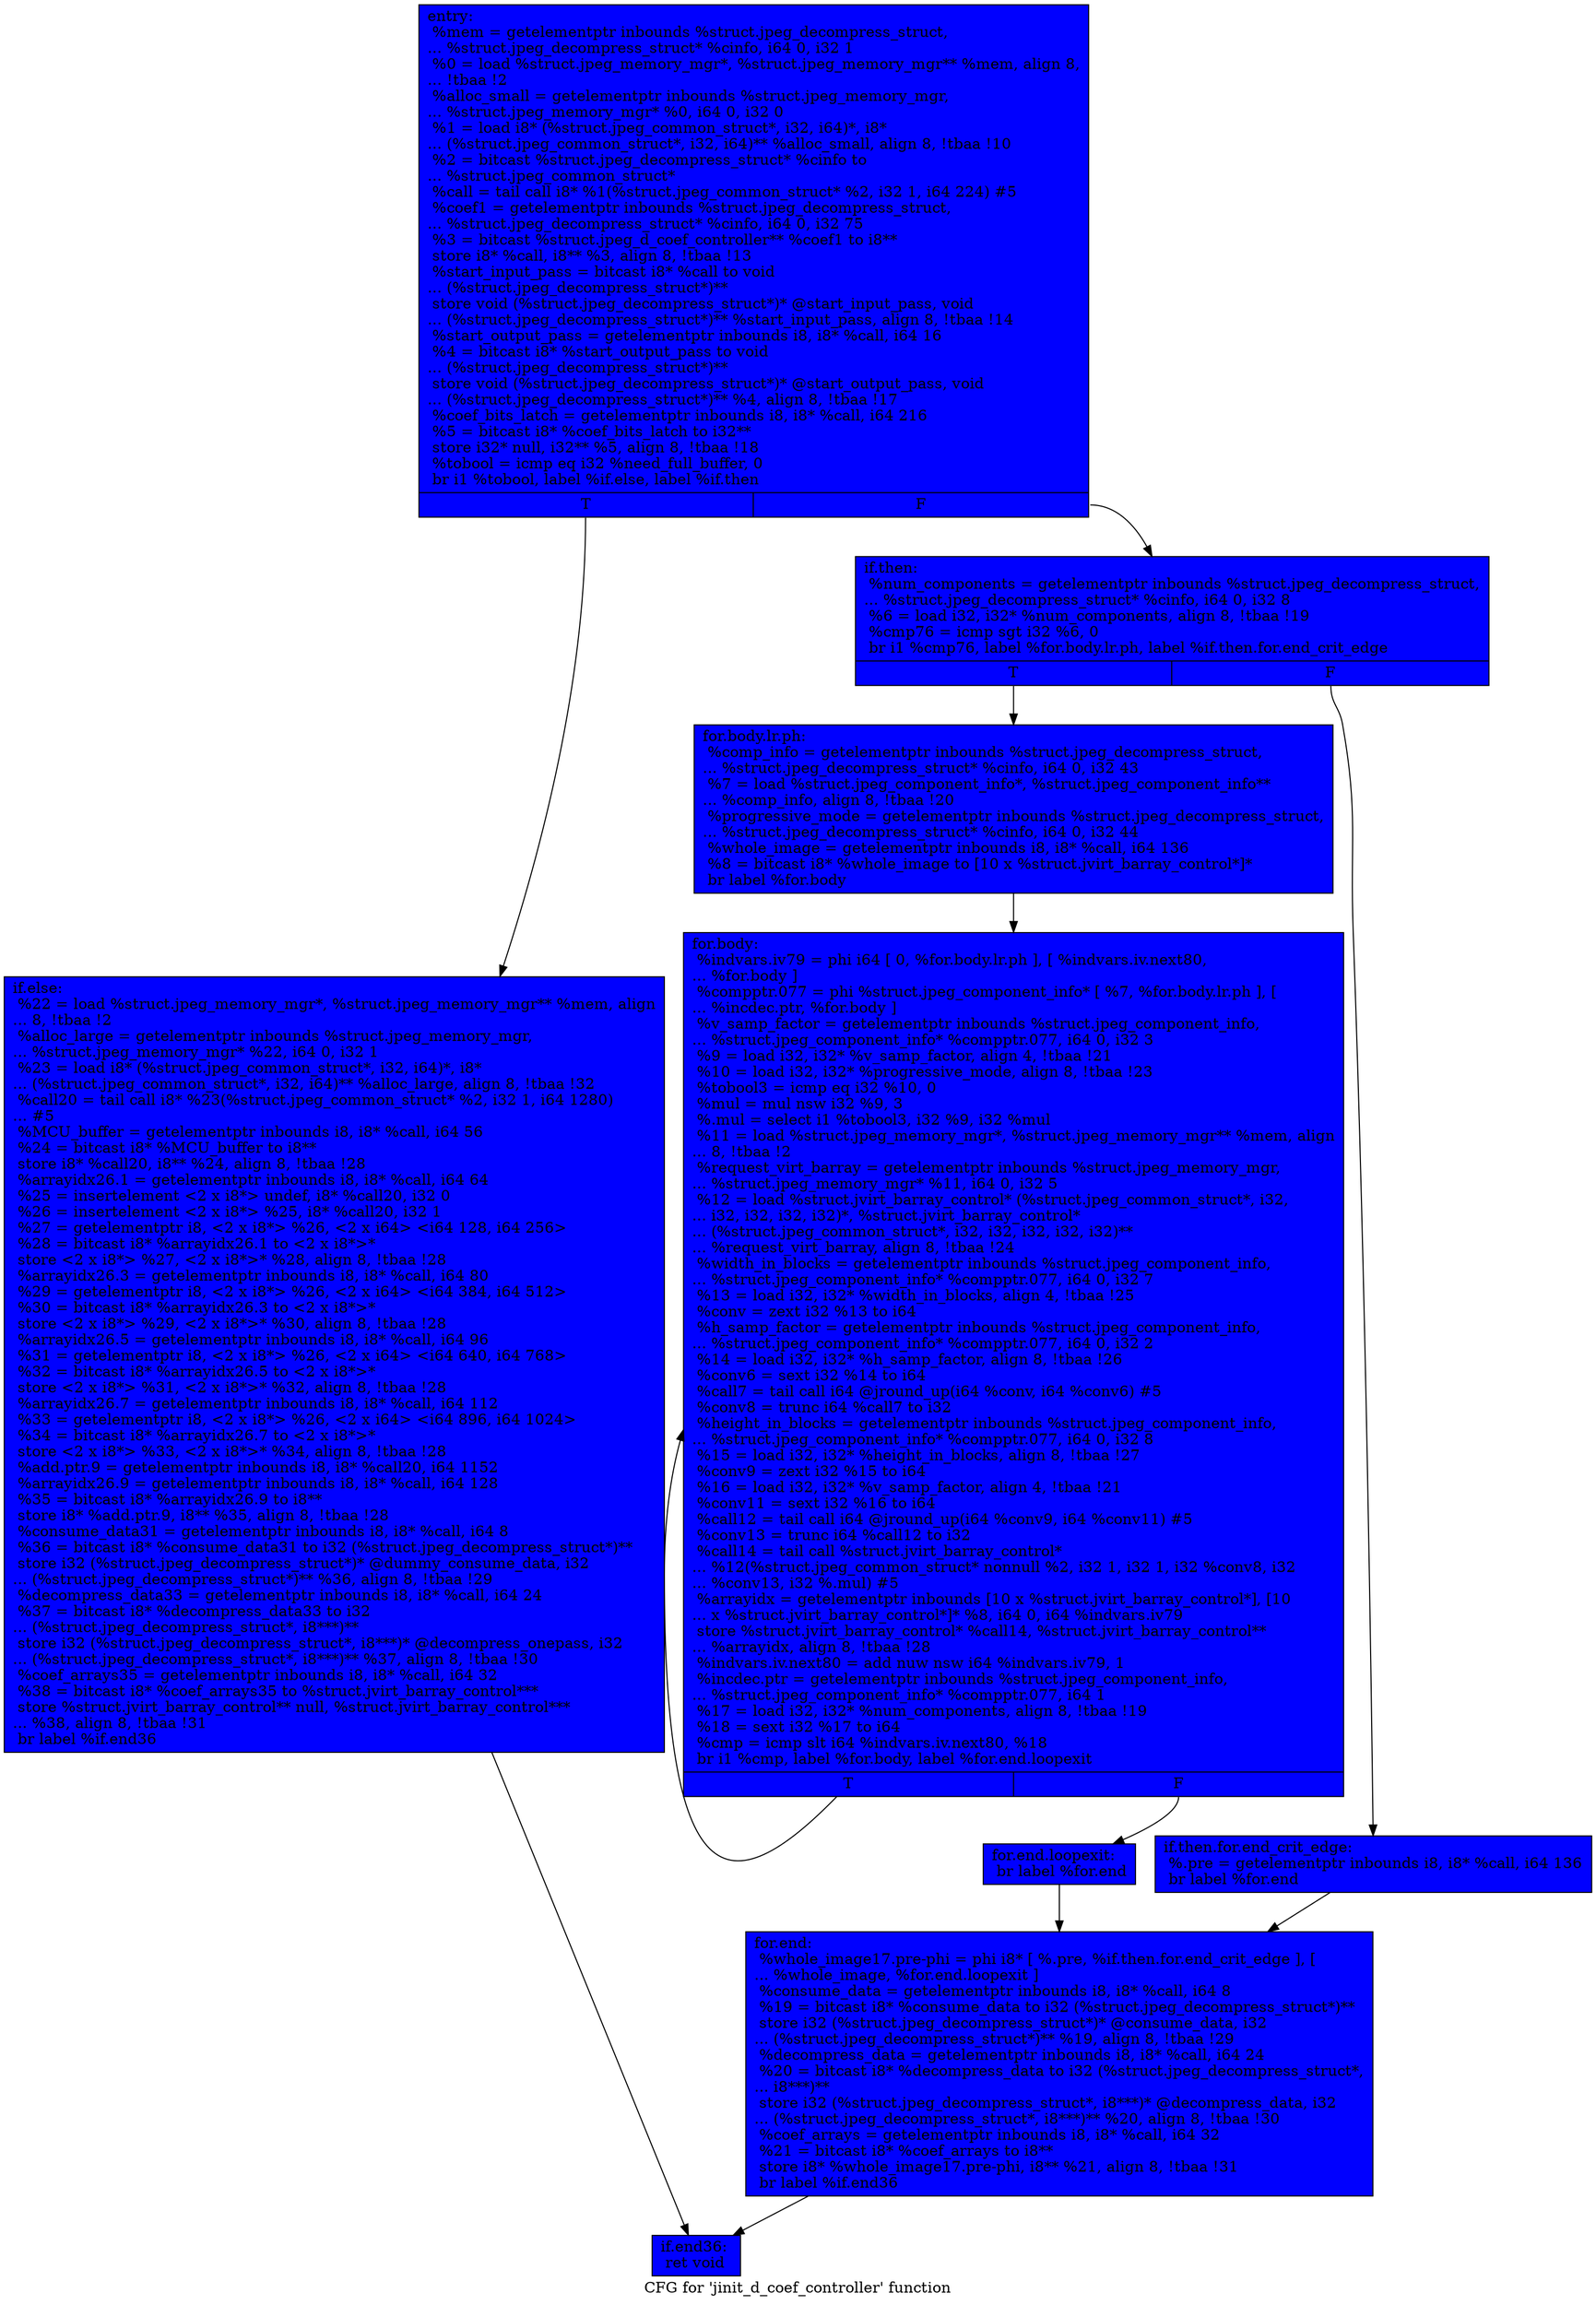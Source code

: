 digraph "CFG for 'jinit_d_coef_controller' function" {
	label="CFG for 'jinit_d_coef_controller' function";

	Node0x583e5e0 [shape=record, style = filled, fillcolor = blue, label="{entry:\l  %mem = getelementptr inbounds %struct.jpeg_decompress_struct,\l... %struct.jpeg_decompress_struct* %cinfo, i64 0, i32 1\l  %0 = load %struct.jpeg_memory_mgr*, %struct.jpeg_memory_mgr** %mem, align 8,\l... !tbaa !2\l  %alloc_small = getelementptr inbounds %struct.jpeg_memory_mgr,\l... %struct.jpeg_memory_mgr* %0, i64 0, i32 0\l  %1 = load i8* (%struct.jpeg_common_struct*, i32, i64)*, i8*\l... (%struct.jpeg_common_struct*, i32, i64)** %alloc_small, align 8, !tbaa !10\l  %2 = bitcast %struct.jpeg_decompress_struct* %cinfo to\l... %struct.jpeg_common_struct*\l  %call = tail call i8* %1(%struct.jpeg_common_struct* %2, i32 1, i64 224) #5\l  %coef1 = getelementptr inbounds %struct.jpeg_decompress_struct,\l... %struct.jpeg_decompress_struct* %cinfo, i64 0, i32 75\l  %3 = bitcast %struct.jpeg_d_coef_controller** %coef1 to i8**\l  store i8* %call, i8** %3, align 8, !tbaa !13\l  %start_input_pass = bitcast i8* %call to void\l... (%struct.jpeg_decompress_struct*)**\l  store void (%struct.jpeg_decompress_struct*)* @start_input_pass, void\l... (%struct.jpeg_decompress_struct*)** %start_input_pass, align 8, !tbaa !14\l  %start_output_pass = getelementptr inbounds i8, i8* %call, i64 16\l  %4 = bitcast i8* %start_output_pass to void\l... (%struct.jpeg_decompress_struct*)**\l  store void (%struct.jpeg_decompress_struct*)* @start_output_pass, void\l... (%struct.jpeg_decompress_struct*)** %4, align 8, !tbaa !17\l  %coef_bits_latch = getelementptr inbounds i8, i8* %call, i64 216\l  %5 = bitcast i8* %coef_bits_latch to i32**\l  store i32* null, i32** %5, align 8, !tbaa !18\l  %tobool = icmp eq i32 %need_full_buffer, 0\l  br i1 %tobool, label %if.else, label %if.then\l|{<s0>T|<s1>F}}"];
	Node0x583e5e0:s0 -> Node0x5841780;
	Node0x583e5e0:s1 -> Node0x5841850;
	Node0x5841850 [shape=record, style = filled, fillcolor = blue, label="{if.then:                                          \l  %num_components = getelementptr inbounds %struct.jpeg_decompress_struct,\l... %struct.jpeg_decompress_struct* %cinfo, i64 0, i32 8\l  %6 = load i32, i32* %num_components, align 8, !tbaa !19\l  %cmp76 = icmp sgt i32 %6, 0\l  br i1 %cmp76, label %for.body.lr.ph, label %if.then.for.end_crit_edge\l|{<s0>T|<s1>F}}"];
	Node0x5841850:s0 -> Node0x5841d20;
	Node0x5841850:s1 -> Node0x5841e00;
	Node0x5841e00 [shape=record, style = filled, fillcolor = blue, label="{if.then.for.end_crit_edge:                        \l  %.pre = getelementptr inbounds i8, i8* %call, i64 136\l  br label %for.end\l}"];
	Node0x5841e00 -> Node0x58420a0;
	Node0x5841d20 [shape=record, style = filled, fillcolor = blue, label="{for.body.lr.ph:                                   \l  %comp_info = getelementptr inbounds %struct.jpeg_decompress_struct,\l... %struct.jpeg_decompress_struct* %cinfo, i64 0, i32 43\l  %7 = load %struct.jpeg_component_info*, %struct.jpeg_component_info**\l... %comp_info, align 8, !tbaa !20\l  %progressive_mode = getelementptr inbounds %struct.jpeg_decompress_struct,\l... %struct.jpeg_decompress_struct* %cinfo, i64 0, i32 44\l  %whole_image = getelementptr inbounds i8, i8* %call, i64 136\l  %8 = bitcast i8* %whole_image to [10 x %struct.jvirt_barray_control*]*\l  br label %for.body\l}"];
	Node0x5841d20 -> Node0x5840c20;
	Node0x5840c20 [shape=record, style = filled, fillcolor = blue, label="{for.body:                                         \l  %indvars.iv79 = phi i64 [ 0, %for.body.lr.ph ], [ %indvars.iv.next80,\l... %for.body ]\l  %compptr.077 = phi %struct.jpeg_component_info* [ %7, %for.body.lr.ph ], [\l... %incdec.ptr, %for.body ]\l  %v_samp_factor = getelementptr inbounds %struct.jpeg_component_info,\l... %struct.jpeg_component_info* %compptr.077, i64 0, i32 3\l  %9 = load i32, i32* %v_samp_factor, align 4, !tbaa !21\l  %10 = load i32, i32* %progressive_mode, align 8, !tbaa !23\l  %tobool3 = icmp eq i32 %10, 0\l  %mul = mul nsw i32 %9, 3\l  %.mul = select i1 %tobool3, i32 %9, i32 %mul\l  %11 = load %struct.jpeg_memory_mgr*, %struct.jpeg_memory_mgr** %mem, align\l... 8, !tbaa !2\l  %request_virt_barray = getelementptr inbounds %struct.jpeg_memory_mgr,\l... %struct.jpeg_memory_mgr* %11, i64 0, i32 5\l  %12 = load %struct.jvirt_barray_control* (%struct.jpeg_common_struct*, i32,\l... i32, i32, i32, i32)*, %struct.jvirt_barray_control*\l... (%struct.jpeg_common_struct*, i32, i32, i32, i32, i32)**\l... %request_virt_barray, align 8, !tbaa !24\l  %width_in_blocks = getelementptr inbounds %struct.jpeg_component_info,\l... %struct.jpeg_component_info* %compptr.077, i64 0, i32 7\l  %13 = load i32, i32* %width_in_blocks, align 4, !tbaa !25\l  %conv = zext i32 %13 to i64\l  %h_samp_factor = getelementptr inbounds %struct.jpeg_component_info,\l... %struct.jpeg_component_info* %compptr.077, i64 0, i32 2\l  %14 = load i32, i32* %h_samp_factor, align 8, !tbaa !26\l  %conv6 = sext i32 %14 to i64\l  %call7 = tail call i64 @jround_up(i64 %conv, i64 %conv6) #5\l  %conv8 = trunc i64 %call7 to i32\l  %height_in_blocks = getelementptr inbounds %struct.jpeg_component_info,\l... %struct.jpeg_component_info* %compptr.077, i64 0, i32 8\l  %15 = load i32, i32* %height_in_blocks, align 8, !tbaa !27\l  %conv9 = zext i32 %15 to i64\l  %16 = load i32, i32* %v_samp_factor, align 4, !tbaa !21\l  %conv11 = sext i32 %16 to i64\l  %call12 = tail call i64 @jround_up(i64 %conv9, i64 %conv11) #5\l  %conv13 = trunc i64 %call12 to i32\l  %call14 = tail call %struct.jvirt_barray_control*\l... %12(%struct.jpeg_common_struct* nonnull %2, i32 1, i32 1, i32 %conv8, i32\l... %conv13, i32 %.mul) #5\l  %arrayidx = getelementptr inbounds [10 x %struct.jvirt_barray_control*], [10\l... x %struct.jvirt_barray_control*]* %8, i64 0, i64 %indvars.iv79\l  store %struct.jvirt_barray_control* %call14, %struct.jvirt_barray_control**\l... %arrayidx, align 8, !tbaa !28\l  %indvars.iv.next80 = add nuw nsw i64 %indvars.iv79, 1\l  %incdec.ptr = getelementptr inbounds %struct.jpeg_component_info,\l... %struct.jpeg_component_info* %compptr.077, i64 1\l  %17 = load i32, i32* %num_components, align 8, !tbaa !19\l  %18 = sext i32 %17 to i64\l  %cmp = icmp slt i64 %indvars.iv.next80, %18\l  br i1 %cmp, label %for.body, label %for.end.loopexit\l|{<s0>T|<s1>F}}"];
	Node0x5840c20:s0 -> Node0x5840c20;
	Node0x5840c20:s1 -> Node0x5846100;
	Node0x5846100 [shape=record, style = filled, fillcolor = blue, label="{for.end.loopexit:                                 \l  br label %for.end\l}"];
	Node0x5846100 -> Node0x58420a0;
	Node0x58420a0 [shape=record, style = filled, fillcolor = blue, label="{for.end:                                          \l  %whole_image17.pre-phi = phi i8* [ %.pre, %if.then.for.end_crit_edge ], [\l... %whole_image, %for.end.loopexit ]\l  %consume_data = getelementptr inbounds i8, i8* %call, i64 8\l  %19 = bitcast i8* %consume_data to i32 (%struct.jpeg_decompress_struct*)**\l  store i32 (%struct.jpeg_decompress_struct*)* @consume_data, i32\l... (%struct.jpeg_decompress_struct*)** %19, align 8, !tbaa !29\l  %decompress_data = getelementptr inbounds i8, i8* %call, i64 24\l  %20 = bitcast i8* %decompress_data to i32 (%struct.jpeg_decompress_struct*,\l... i8***)**\l  store i32 (%struct.jpeg_decompress_struct*, i8***)* @decompress_data, i32\l... (%struct.jpeg_decompress_struct*, i8***)** %20, align 8, !tbaa !30\l  %coef_arrays = getelementptr inbounds i8, i8* %call, i64 32\l  %21 = bitcast i8* %coef_arrays to i8**\l  store i8* %whole_image17.pre-phi, i8** %21, align 8, !tbaa !31\l  br label %if.end36\l}"];
	Node0x58420a0 -> Node0x58471d0;
	Node0x5841780 [shape=record, style = filled, fillcolor = blue, label="{if.else:                                          \l  %22 = load %struct.jpeg_memory_mgr*, %struct.jpeg_memory_mgr** %mem, align\l... 8, !tbaa !2\l  %alloc_large = getelementptr inbounds %struct.jpeg_memory_mgr,\l... %struct.jpeg_memory_mgr* %22, i64 0, i32 1\l  %23 = load i8* (%struct.jpeg_common_struct*, i32, i64)*, i8*\l... (%struct.jpeg_common_struct*, i32, i64)** %alloc_large, align 8, !tbaa !32\l  %call20 = tail call i8* %23(%struct.jpeg_common_struct* %2, i32 1, i64 1280)\l... #5\l  %MCU_buffer = getelementptr inbounds i8, i8* %call, i64 56\l  %24 = bitcast i8* %MCU_buffer to i8**\l  store i8* %call20, i8** %24, align 8, !tbaa !28\l  %arrayidx26.1 = getelementptr inbounds i8, i8* %call, i64 64\l  %25 = insertelement \<2 x i8*\> undef, i8* %call20, i32 0\l  %26 = insertelement \<2 x i8*\> %25, i8* %call20, i32 1\l  %27 = getelementptr i8, \<2 x i8*\> %26, \<2 x i64\> \<i64 128, i64 256\>\l  %28 = bitcast i8* %arrayidx26.1 to \<2 x i8*\>*\l  store \<2 x i8*\> %27, \<2 x i8*\>* %28, align 8, !tbaa !28\l  %arrayidx26.3 = getelementptr inbounds i8, i8* %call, i64 80\l  %29 = getelementptr i8, \<2 x i8*\> %26, \<2 x i64\> \<i64 384, i64 512\>\l  %30 = bitcast i8* %arrayidx26.3 to \<2 x i8*\>*\l  store \<2 x i8*\> %29, \<2 x i8*\>* %30, align 8, !tbaa !28\l  %arrayidx26.5 = getelementptr inbounds i8, i8* %call, i64 96\l  %31 = getelementptr i8, \<2 x i8*\> %26, \<2 x i64\> \<i64 640, i64 768\>\l  %32 = bitcast i8* %arrayidx26.5 to \<2 x i8*\>*\l  store \<2 x i8*\> %31, \<2 x i8*\>* %32, align 8, !tbaa !28\l  %arrayidx26.7 = getelementptr inbounds i8, i8* %call, i64 112\l  %33 = getelementptr i8, \<2 x i8*\> %26, \<2 x i64\> \<i64 896, i64 1024\>\l  %34 = bitcast i8* %arrayidx26.7 to \<2 x i8*\>*\l  store \<2 x i8*\> %33, \<2 x i8*\>* %34, align 8, !tbaa !28\l  %add.ptr.9 = getelementptr inbounds i8, i8* %call20, i64 1152\l  %arrayidx26.9 = getelementptr inbounds i8, i8* %call, i64 128\l  %35 = bitcast i8* %arrayidx26.9 to i8**\l  store i8* %add.ptr.9, i8** %35, align 8, !tbaa !28\l  %consume_data31 = getelementptr inbounds i8, i8* %call, i64 8\l  %36 = bitcast i8* %consume_data31 to i32 (%struct.jpeg_decompress_struct*)**\l  store i32 (%struct.jpeg_decompress_struct*)* @dummy_consume_data, i32\l... (%struct.jpeg_decompress_struct*)** %36, align 8, !tbaa !29\l  %decompress_data33 = getelementptr inbounds i8, i8* %call, i64 24\l  %37 = bitcast i8* %decompress_data33 to i32\l... (%struct.jpeg_decompress_struct*, i8***)**\l  store i32 (%struct.jpeg_decompress_struct*, i8***)* @decompress_onepass, i32\l... (%struct.jpeg_decompress_struct*, i8***)** %37, align 8, !tbaa !30\l  %coef_arrays35 = getelementptr inbounds i8, i8* %call, i64 32\l  %38 = bitcast i8* %coef_arrays35 to %struct.jvirt_barray_control***\l  store %struct.jvirt_barray_control** null, %struct.jvirt_barray_control***\l... %38, align 8, !tbaa !31\l  br label %if.end36\l}"];
	Node0x5841780 -> Node0x58471d0;
	Node0x58471d0 [shape=record, style = filled, fillcolor = blue, label="{if.end36:                                         \l  ret void\l}"];
}
